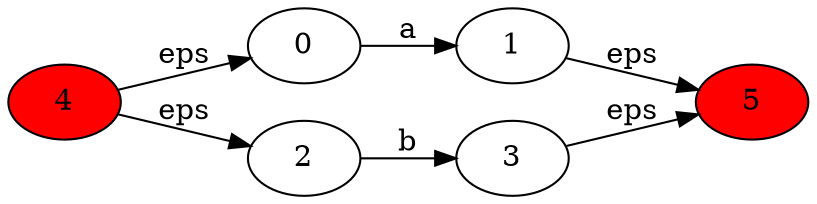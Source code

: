 digraph G{
rankdir = LR;
4[style="filled",fillcolor="red"]
5[style="filled",fillcolor="red"]
0->1[label="a"];
2->3[label="b"];
4->0[label="eps"];
4->2[label="eps"];
1->5[label="eps"];
3->5[label="eps"];
}
